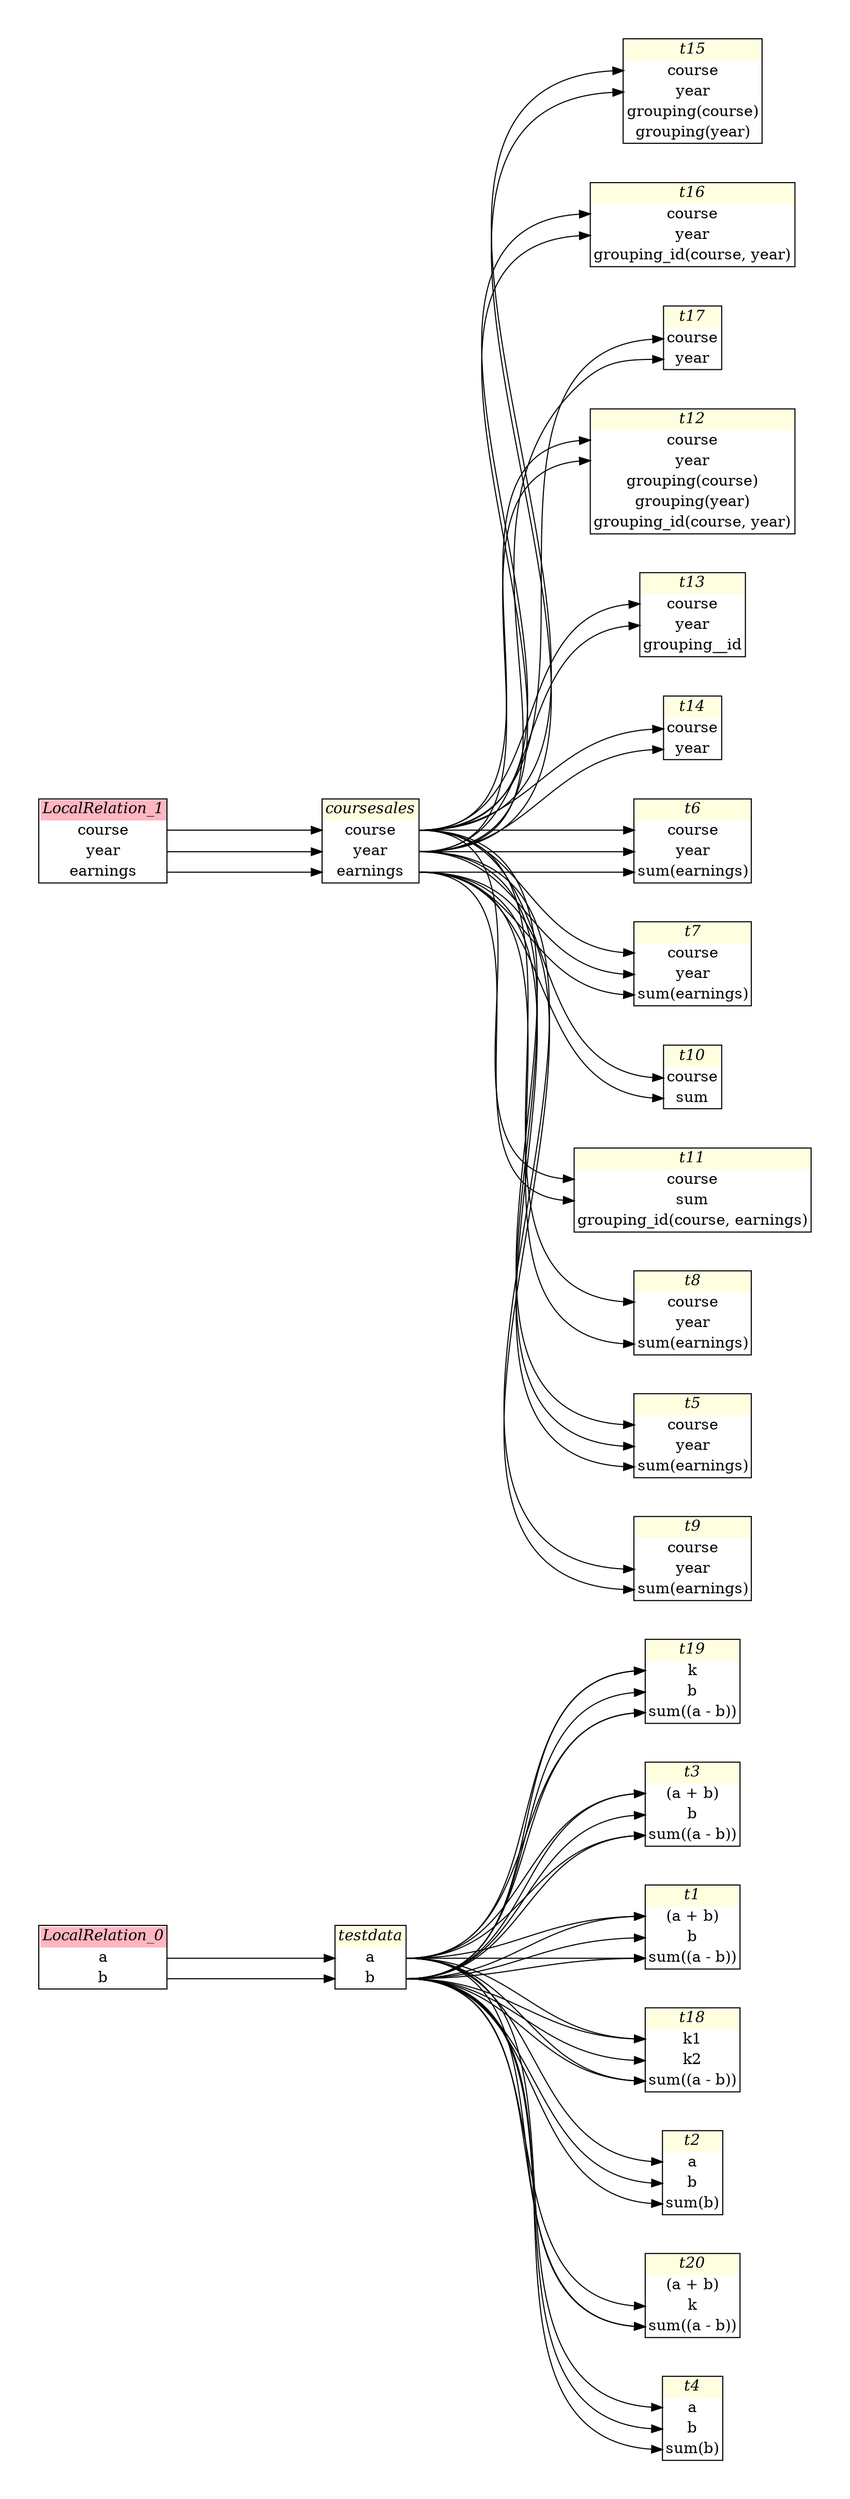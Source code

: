 // Automatically generated by SQLFlowTestSuite


digraph {
  graph [pad="0.5", nodesep="0.5", ranksep="2", fontname="Helvetica"];
  node [shape=plain]
  rankdir=LR;

  
"LocalRelation_0" [label=<
<table border="1" cellborder="0" cellspacing="0">
  <tr><td bgcolor="lightpink" port="nodeName"><i>LocalRelation_0</i></td></tr>
  <tr><td port="0">a</td></tr>
<tr><td port="1">b</td></tr>
</table>>];
     

"LocalRelation_1" [label=<
<table border="1" cellborder="0" cellspacing="0">
  <tr><td bgcolor="lightpink" port="nodeName"><i>LocalRelation_1</i></td></tr>
  <tr><td port="0">course</td></tr>
<tr><td port="1">year</td></tr>
<tr><td port="2">earnings</td></tr>
</table>>];
     

"coursesales" [label=<
<table border="1" cellborder="0" cellspacing="0">
  <tr><td bgcolor="lightyellow" port="nodeName"><i>coursesales</i></td></tr>
  <tr><td port="0">course</td></tr>
<tr><td port="1">year</td></tr>
<tr><td port="2">earnings</td></tr>
</table>>];
     

"t1" [label=<
<table border="1" cellborder="0" cellspacing="0">
  <tr><td bgcolor="lightyellow" port="nodeName"><i>t1</i></td></tr>
  <tr><td port="0">(a + b)</td></tr>
<tr><td port="1">b</td></tr>
<tr><td port="2">sum((a - b))</td></tr>
</table>>];
     

"t10" [label=<
<table border="1" cellborder="0" cellspacing="0">
  <tr><td bgcolor="lightyellow" port="nodeName"><i>t10</i></td></tr>
  <tr><td port="0">course</td></tr>
<tr><td port="1">sum</td></tr>
</table>>];
     

"t11" [label=<
<table border="1" cellborder="0" cellspacing="0">
  <tr><td bgcolor="lightyellow" port="nodeName"><i>t11</i></td></tr>
  <tr><td port="0">course</td></tr>
<tr><td port="1">sum</td></tr>
<tr><td port="2">grouping_id(course, earnings)</td></tr>
</table>>];
     

"t12" [label=<
<table border="1" cellborder="0" cellspacing="0">
  <tr><td bgcolor="lightyellow" port="nodeName"><i>t12</i></td></tr>
  <tr><td port="0">course</td></tr>
<tr><td port="1">year</td></tr>
<tr><td port="2">grouping(course)</td></tr>
<tr><td port="3">grouping(year)</td></tr>
<tr><td port="4">grouping_id(course, year)</td></tr>
</table>>];
     

"t13" [label=<
<table border="1" cellborder="0" cellspacing="0">
  <tr><td bgcolor="lightyellow" port="nodeName"><i>t13</i></td></tr>
  <tr><td port="0">course</td></tr>
<tr><td port="1">year</td></tr>
<tr><td port="2">grouping__id</td></tr>
</table>>];
     

"t14" [label=<
<table border="1" cellborder="0" cellspacing="0">
  <tr><td bgcolor="lightyellow" port="nodeName"><i>t14</i></td></tr>
  <tr><td port="0">course</td></tr>
<tr><td port="1">year</td></tr>
</table>>];
     

"t15" [label=<
<table border="1" cellborder="0" cellspacing="0">
  <tr><td bgcolor="lightyellow" port="nodeName"><i>t15</i></td></tr>
  <tr><td port="0">course</td></tr>
<tr><td port="1">year</td></tr>
<tr><td port="2">grouping(course)</td></tr>
<tr><td port="3">grouping(year)</td></tr>
</table>>];
     

"t16" [label=<
<table border="1" cellborder="0" cellspacing="0">
  <tr><td bgcolor="lightyellow" port="nodeName"><i>t16</i></td></tr>
  <tr><td port="0">course</td></tr>
<tr><td port="1">year</td></tr>
<tr><td port="2">grouping_id(course, year)</td></tr>
</table>>];
     

"t17" [label=<
<table border="1" cellborder="0" cellspacing="0">
  <tr><td bgcolor="lightyellow" port="nodeName"><i>t17</i></td></tr>
  <tr><td port="0">course</td></tr>
<tr><td port="1">year</td></tr>
</table>>];
     

"t18" [label=<
<table border="1" cellborder="0" cellspacing="0">
  <tr><td bgcolor="lightyellow" port="nodeName"><i>t18</i></td></tr>
  <tr><td port="0">k1</td></tr>
<tr><td port="1">k2</td></tr>
<tr><td port="2">sum((a - b))</td></tr>
</table>>];
     

"t19" [label=<
<table border="1" cellborder="0" cellspacing="0">
  <tr><td bgcolor="lightyellow" port="nodeName"><i>t19</i></td></tr>
  <tr><td port="0">k</td></tr>
<tr><td port="1">b</td></tr>
<tr><td port="2">sum((a - b))</td></tr>
</table>>];
     

"t2" [label=<
<table border="1" cellborder="0" cellspacing="0">
  <tr><td bgcolor="lightyellow" port="nodeName"><i>t2</i></td></tr>
  <tr><td port="0">a</td></tr>
<tr><td port="1">b</td></tr>
<tr><td port="2">sum(b)</td></tr>
</table>>];
     

"t20" [label=<
<table border="1" cellborder="0" cellspacing="0">
  <tr><td bgcolor="lightyellow" port="nodeName"><i>t20</i></td></tr>
  <tr><td port="0">(a + b)</td></tr>
<tr><td port="1">k</td></tr>
<tr><td port="2">sum((a - b))</td></tr>
</table>>];
     

"t3" [label=<
<table border="1" cellborder="0" cellspacing="0">
  <tr><td bgcolor="lightyellow" port="nodeName"><i>t3</i></td></tr>
  <tr><td port="0">(a + b)</td></tr>
<tr><td port="1">b</td></tr>
<tr><td port="2">sum((a - b))</td></tr>
</table>>];
     

"t4" [label=<
<table border="1" cellborder="0" cellspacing="0">
  <tr><td bgcolor="lightyellow" port="nodeName"><i>t4</i></td></tr>
  <tr><td port="0">a</td></tr>
<tr><td port="1">b</td></tr>
<tr><td port="2">sum(b)</td></tr>
</table>>];
     

"t5" [label=<
<table border="1" cellborder="0" cellspacing="0">
  <tr><td bgcolor="lightyellow" port="nodeName"><i>t5</i></td></tr>
  <tr><td port="0">course</td></tr>
<tr><td port="1">year</td></tr>
<tr><td port="2">sum(earnings)</td></tr>
</table>>];
     

"t6" [label=<
<table border="1" cellborder="0" cellspacing="0">
  <tr><td bgcolor="lightyellow" port="nodeName"><i>t6</i></td></tr>
  <tr><td port="0">course</td></tr>
<tr><td port="1">year</td></tr>
<tr><td port="2">sum(earnings)</td></tr>
</table>>];
     

"t7" [label=<
<table border="1" cellborder="0" cellspacing="0">
  <tr><td bgcolor="lightyellow" port="nodeName"><i>t7</i></td></tr>
  <tr><td port="0">course</td></tr>
<tr><td port="1">year</td></tr>
<tr><td port="2">sum(earnings)</td></tr>
</table>>];
     

"t8" [label=<
<table border="1" cellborder="0" cellspacing="0">
  <tr><td bgcolor="lightyellow" port="nodeName"><i>t8</i></td></tr>
  <tr><td port="0">course</td></tr>
<tr><td port="1">year</td></tr>
<tr><td port="2">sum(earnings)</td></tr>
</table>>];
     

"t9" [label=<
<table border="1" cellborder="0" cellspacing="0">
  <tr><td bgcolor="lightyellow" port="nodeName"><i>t9</i></td></tr>
  <tr><td port="0">course</td></tr>
<tr><td port="1">year</td></tr>
<tr><td port="2">sum(earnings)</td></tr>
</table>>];
     

"testdata" [label=<
<table border="1" cellborder="0" cellspacing="0">
  <tr><td bgcolor="lightyellow" port="nodeName"><i>testdata</i></td></tr>
  <tr><td port="0">a</td></tr>
<tr><td port="1">b</td></tr>
</table>>];
     
  "LocalRelation_0":0 -> testdata:0
"LocalRelation_0":1 -> testdata:1
"LocalRelation_1":0 -> coursesales:0
"LocalRelation_1":1 -> coursesales:1
"LocalRelation_1":2 -> coursesales:2
"coursesales":0 -> t10:0
"coursesales":0 -> t11:0
"coursesales":0 -> t12:0
"coursesales":0 -> t13:0
"coursesales":0 -> t14:0
"coursesales":0 -> t15:0
"coursesales":0 -> t16:0
"coursesales":0 -> t17:0
"coursesales":0 -> t5:0
"coursesales":0 -> t6:0
"coursesales":0 -> t7:0
"coursesales":0 -> t8:0
"coursesales":1 -> t12:1
"coursesales":1 -> t13:1
"coursesales":1 -> t14:1
"coursesales":1 -> t15:1
"coursesales":1 -> t16:1
"coursesales":1 -> t17:1
"coursesales":1 -> t5:1
"coursesales":1 -> t6:1
"coursesales":1 -> t7:1
"coursesales":1 -> t9:1
"coursesales":2 -> t10:1
"coursesales":2 -> t11:1
"coursesales":2 -> t5:2
"coursesales":2 -> t6:2
"coursesales":2 -> t7:2
"coursesales":2 -> t8:2
"coursesales":2 -> t9:2
"testdata":0 -> t18:0
"testdata":0 -> t18:2
"testdata":0 -> t19:0
"testdata":0 -> t19:2
"testdata":0 -> t1:0
"testdata":0 -> t1:2
"testdata":0 -> t20:2
"testdata":0 -> t2:0
"testdata":0 -> t3:0
"testdata":0 -> t3:2
"testdata":0 -> t4:0
"testdata":1 -> t18:0
"testdata":1 -> t18:1
"testdata":1 -> t18:2
"testdata":1 -> t19:0
"testdata":1 -> t19:1
"testdata":1 -> t19:2
"testdata":1 -> t1:0
"testdata":1 -> t1:1
"testdata":1 -> t1:2
"testdata":1 -> t20:1
"testdata":1 -> t20:2
"testdata":1 -> t2:1
"testdata":1 -> t2:2
"testdata":1 -> t3:0
"testdata":1 -> t3:1
"testdata":1 -> t3:2
"testdata":1 -> t4:1
"testdata":1 -> t4:2
}
       